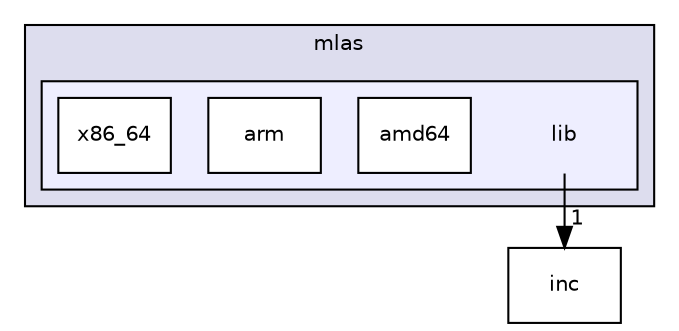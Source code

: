 digraph "onnxruntime/onnxruntime/core/mlas/lib" {
  compound=true
  node [ fontsize="10", fontname="Helvetica"];
  edge [ labelfontsize="10", labelfontname="Helvetica"];
  subgraph clusterdir_c692e7698349af98e58e51689afebfd9 {
    graph [ bgcolor="#ddddee", pencolor="black", label="mlas" fontname="Helvetica", fontsize="10", URL="dir_c692e7698349af98e58e51689afebfd9.html"]
  subgraph clusterdir_484f0a02b39637dc17590a50246ccad2 {
    graph [ bgcolor="#eeeeff", pencolor="black", label="" URL="dir_484f0a02b39637dc17590a50246ccad2.html"];
    dir_484f0a02b39637dc17590a50246ccad2 [shape=plaintext label="lib"];
    dir_3b9a1d7a6cc61ac5de195a5c35e9f8e5 [shape=box label="amd64" color="black" fillcolor="white" style="filled" URL="dir_3b9a1d7a6cc61ac5de195a5c35e9f8e5.html"];
    dir_6efd9db977864857248387e381b2a95e [shape=box label="arm" color="black" fillcolor="white" style="filled" URL="dir_6efd9db977864857248387e381b2a95e.html"];
    dir_d52b8407737dc57cdfe6c7e5cef17da2 [shape=box label="x86_64" color="black" fillcolor="white" style="filled" URL="dir_d52b8407737dc57cdfe6c7e5cef17da2.html"];
  }
  }
  dir_bed18798a5b0341d926decf41624b10f [shape=box label="inc" URL="dir_bed18798a5b0341d926decf41624b10f.html"];
  dir_484f0a02b39637dc17590a50246ccad2->dir_bed18798a5b0341d926decf41624b10f [headlabel="1", labeldistance=1.5 headhref="dir_000037_000036.html"];
}
